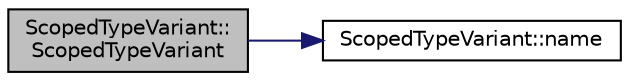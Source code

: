 digraph "ScopedTypeVariant::ScopedTypeVariant"
{
 // LATEX_PDF_SIZE
  edge [fontname="Helvetica",fontsize="10",labelfontname="Helvetica",labelfontsize="10"];
  node [fontname="Helvetica",fontsize="10",shape=record];
  rankdir="LR";
  Node1 [label="ScopedTypeVariant::\lScopedTypeVariant",height=0.2,width=0.4,color="black", fillcolor="grey75", style="filled", fontcolor="black",tooltip="constructor for creating a variant of type Local"];
  Node1 -> Node2 [color="midnightblue",fontsize="10",style="solid",fontname="Helvetica"];
  Node2 [label="ScopedTypeVariant::name",height=0.2,width=0.4,color="black", fillcolor="white", style="filled",URL="$classScopedTypeVariant.html#a9575908a0f5dba51df6ecff29a264f26",tooltip=" "];
}
